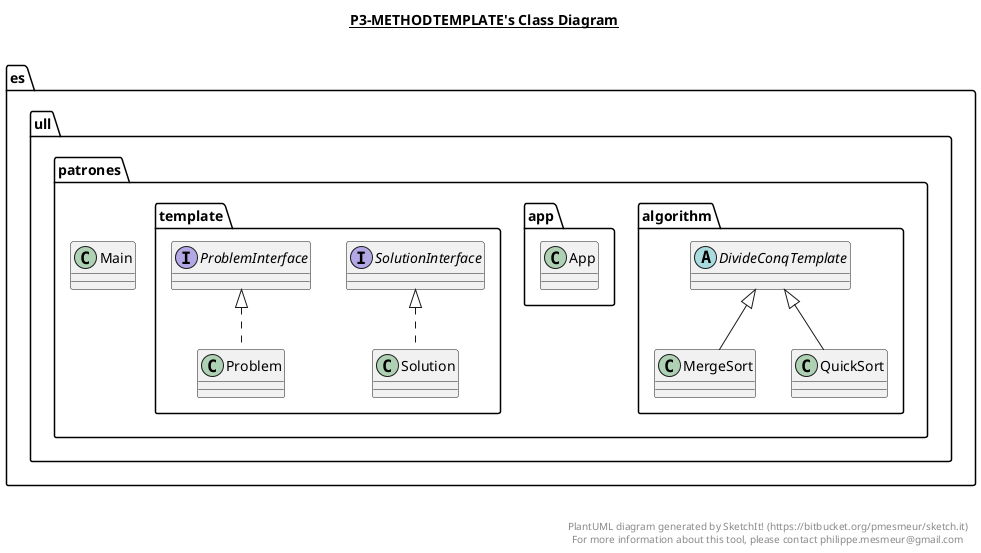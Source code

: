 @startuml

title __P3-METHODTEMPLATE's Class Diagram__\n

  namespace es.ull.patrones {
    class Main {
    }
  }
  

  namespace es.ull.patrones {
    namespace es.ull.patrones.algorithm {
      abstract class es.ull.patrones.algorithm.DivideConqTemplate {
      }
    }
  }
  

  namespace es.ull.patrones {
    namespace es.ull.patrones.algorithm {
      class es.ull.patrones.algorithm.MergeSort {
      }
    }
  }
  

  namespace es.ull.patrones {
    namespace es.ull.patrones.algorithm {
      class es.ull.patrones.algorithm.QuickSort {
      }
    }
  }
  

  namespace es.ull.patrones {
    namespace es.ull.patrones.app {
      class es.ull.patrones.app.App {
      }
    }
  }
  

  namespace es.ull.patrones {
    namespace es.ull.patrones.template {
      class es.ull.patrones.template.Problem {
      }
    }
  }
  

  namespace es.ull.patrones {
    namespace es.ull.patrones.template {
      interface es.ull.patrones.template.ProblemInterface {
      }
    }
  }
  

  namespace es.ull.patrones {
    namespace es.ull.patrones.template {
      class es.ull.patrones.template.Solution {
      }
    }
  }
  

  namespace es.ull.patrones {
    namespace es.ull.patrones.template {
      interface es.ull.patrones.template.SolutionInterface {
      }
    }
  }
  

  es.ull.patrones.algorithm.MergeSort -up-|> es.ull.patrones.algorithm.DivideConqTemplate
  es.ull.patrones.algorithm.QuickSort -up-|> es.ull.patrones.algorithm.DivideConqTemplate
  es.ull.patrones.template.Problem .up.|> es.ull.patrones.template.ProblemInterface
  es.ull.patrones.template.Solution .up.|> es.ull.patrones.template.SolutionInterface


right footer


PlantUML diagram generated by SketchIt! (https://bitbucket.org/pmesmeur/sketch.it)
For more information about this tool, please contact philippe.mesmeur@gmail.com
endfooter

@enduml
